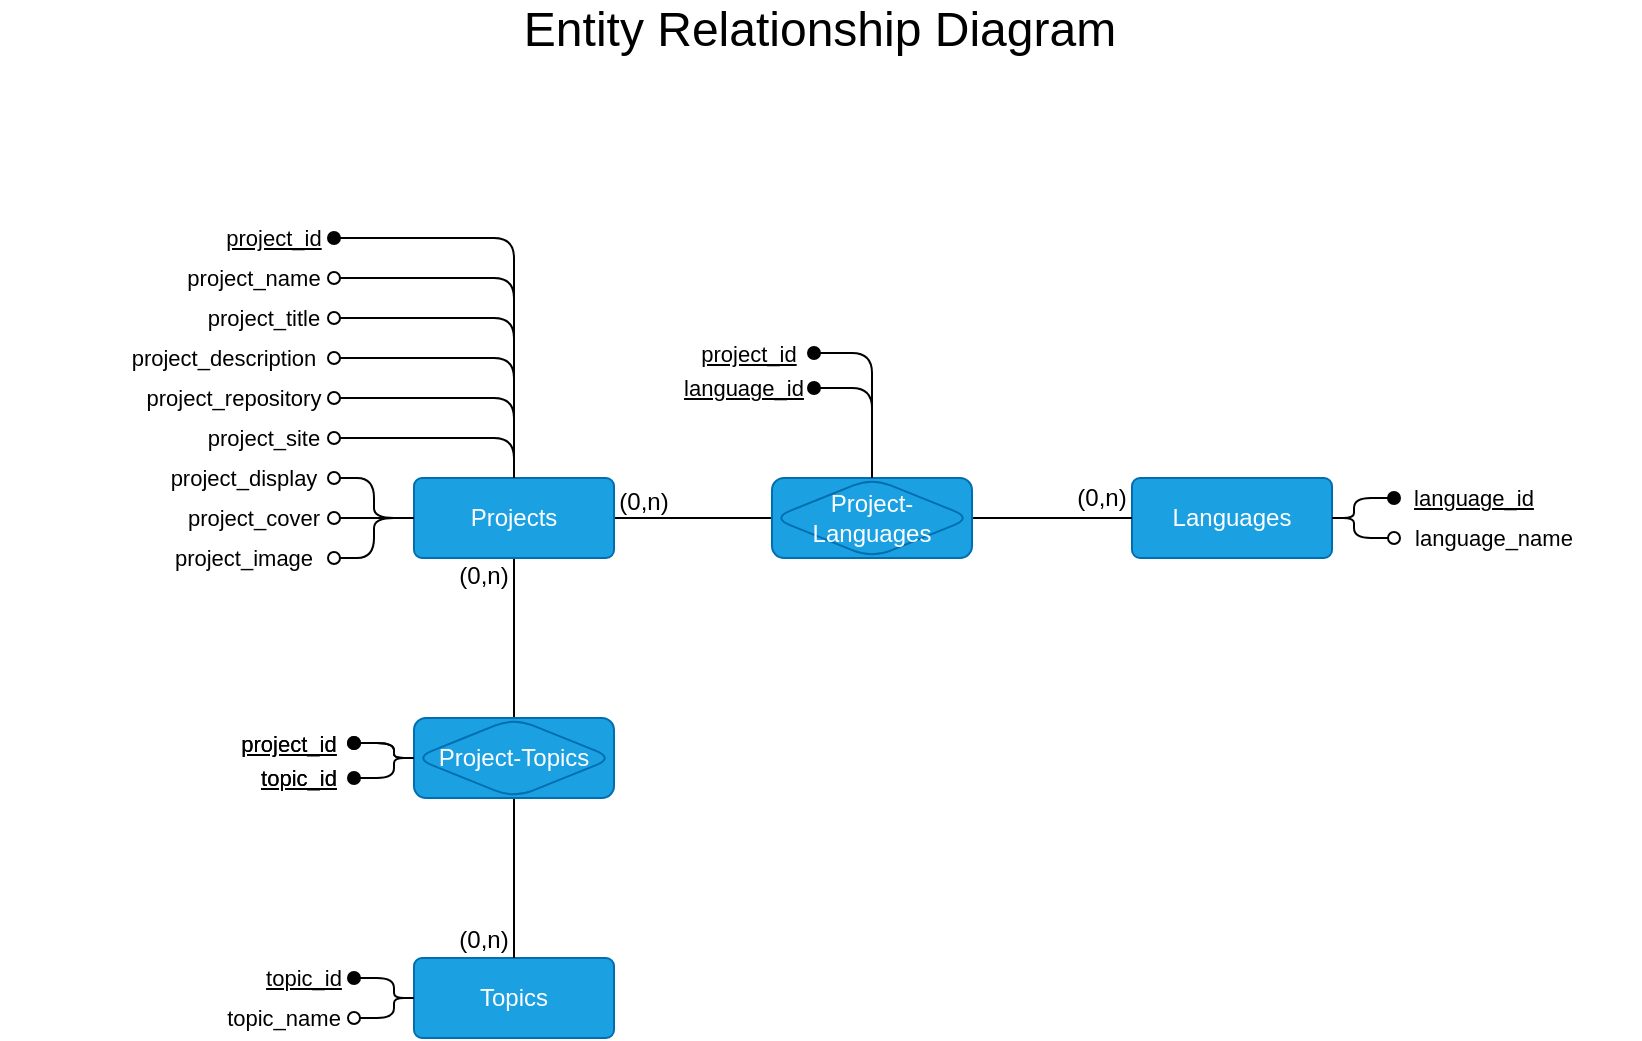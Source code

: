 <mxfile>
    <diagram name="Coredata" id="e56a1550-8fbb-45ad-956c-1786394a9013">
        <mxGraphModel dx="760" dy="686" grid="0" gridSize="10" guides="1" tooltips="1" connect="1" arrows="1" fold="1" page="1" pageScale="1" pageWidth="827" pageHeight="1169" background="#FFFFFF" math="0" shadow="0">
            <root>
                <mxCell id="0"/>
                <mxCell id="1" parent="0"/>
                <mxCell id="hAJHhIO74vFtWTL41Ozo-24" style="edgeStyle=orthogonalEdgeStyle;rounded=1;orthogonalLoop=1;jettySize=auto;html=1;entryX=0;entryY=0.5;entryDx=0;entryDy=0;strokeColor=#000000;endArrow=none;endFill=0;labelBackgroundColor=none;fontColor=#000000;" parent="1" source="hAJHhIO74vFtWTL41Ozo-11" target="hAJHhIO74vFtWTL41Ozo-17" edge="1">
                    <mxGeometry relative="1" as="geometry"/>
                </mxCell>
                <mxCell id="hAJHhIO74vFtWTL41Ozo-29" style="edgeStyle=orthogonalEdgeStyle;shape=connector;rounded=1;orthogonalLoop=1;jettySize=auto;html=1;entryX=0.5;entryY=0;entryDx=0;entryDy=0;labelBackgroundColor=none;strokeColor=#000000;fontFamily=Helvetica;fontSize=11;fontColor=#000000;endArrow=none;endFill=0;" parent="1" source="hAJHhIO74vFtWTL41Ozo-11" target="hAJHhIO74vFtWTL41Ozo-18" edge="1">
                    <mxGeometry relative="1" as="geometry"/>
                </mxCell>
                <mxCell id="hAJHhIO74vFtWTL41Ozo-11" value="Projects" style="rounded=1;arcSize=10;whiteSpace=wrap;html=1;align=center;glass=0;shadow=0;fillColor=#1ba1e2;strokeColor=#006EAF;fontColor=#FFFFFF;labelBackgroundColor=none;" parent="1" vertex="1">
                    <mxGeometry x="207" y="289" width="100" height="40" as="geometry"/>
                </mxCell>
                <mxCell id="hAJHhIO74vFtWTL41Ozo-12" value="Languages" style="rounded=1;arcSize=10;whiteSpace=wrap;html=1;align=center;fillColor=#1ba1e2;fillStyle=auto;fontColor=#FFFFFF;strokeColor=#006EAF;labelBackgroundColor=none;" parent="1" vertex="1">
                    <mxGeometry x="566" y="289" width="100" height="40" as="geometry"/>
                </mxCell>
                <mxCell id="hAJHhIO74vFtWTL41Ozo-13" value="Topics" style="rounded=1;arcSize=10;whiteSpace=wrap;html=1;align=center;fillColor=#1ba1e2;fillStyle=auto;fontColor=#FFFFFF;strokeColor=#006EAF;labelBackgroundColor=none;" parent="1" vertex="1">
                    <mxGeometry x="207" y="529" width="100" height="40" as="geometry"/>
                </mxCell>
                <mxCell id="hAJHhIO74vFtWTL41Ozo-25" style="edgeStyle=orthogonalEdgeStyle;rounded=1;orthogonalLoop=1;jettySize=auto;html=1;entryX=0;entryY=0.5;entryDx=0;entryDy=0;endArrow=none;endFill=0;labelBackgroundColor=none;fontColor=#000000;strokeColor=#000000;" parent="1" source="hAJHhIO74vFtWTL41Ozo-17" target="hAJHhIO74vFtWTL41Ozo-12" edge="1">
                    <mxGeometry relative="1" as="geometry"/>
                </mxCell>
                <mxCell id="hAJHhIO74vFtWTL41Ozo-17" value="Project-Languages" style="shape=associativeEntity;whiteSpace=wrap;html=1;align=center;rounded=1;fillColor=#1ba1e2;fontColor=#FFFFFF;strokeColor=#006EAF;labelBackgroundColor=none;" parent="1" vertex="1">
                    <mxGeometry x="386" y="289" width="100" height="40" as="geometry"/>
                </mxCell>
                <mxCell id="hAJHhIO74vFtWTL41Ozo-30" style="edgeStyle=orthogonalEdgeStyle;shape=connector;rounded=1;orthogonalLoop=1;jettySize=auto;html=1;entryX=0.5;entryY=0;entryDx=0;entryDy=0;labelBackgroundColor=none;strokeColor=#000000;fontFamily=Helvetica;fontSize=11;fontColor=#000000;endArrow=none;endFill=0;" parent="1" source="hAJHhIO74vFtWTL41Ozo-18" target="hAJHhIO74vFtWTL41Ozo-13" edge="1">
                    <mxGeometry relative="1" as="geometry"/>
                </mxCell>
                <mxCell id="hAJHhIO74vFtWTL41Ozo-18" value="Project-Topics" style="shape=associativeEntity;whiteSpace=wrap;html=1;align=center;rounded=1;fillColor=#1ba1e2;fontColor=#FFFFFF;strokeColor=#006EAF;labelBackgroundColor=none;" parent="1" vertex="1">
                    <mxGeometry x="207" y="409" width="100" height="40" as="geometry"/>
                </mxCell>
                <mxCell id="hAJHhIO74vFtWTL41Ozo-40" style="shape=connector;rounded=1;orthogonalLoop=1;jettySize=auto;html=1;labelBackgroundColor=none;strokeColor=#000000;fontFamily=Helvetica;fontSize=11;fontColor=#000000;endArrow=none;endFill=0;edgeStyle=orthogonalEdgeStyle;startArrow=oval;startFill=1;" parent="1" source="hAJHhIO74vFtWTL41Ozo-31" target="hAJHhIO74vFtWTL41Ozo-11" edge="1">
                    <mxGeometry relative="1" as="geometry"/>
                </mxCell>
                <mxCell id="hAJHhIO74vFtWTL41Ozo-31" value="project_id" style="ellipse;whiteSpace=wrap;html=1;align=center;fontFamily=Helvetica;fontSize=11;fillColor=none;strokeColor=none;fontStyle=4;horizontal=1;labelBackgroundColor=none;fontColor=#000000;" parent="1" vertex="1">
                    <mxGeometry x="107" y="159" width="60" height="20" as="geometry"/>
                </mxCell>
                <mxCell id="hAJHhIO74vFtWTL41Ozo-41" style="edgeStyle=orthogonalEdgeStyle;shape=connector;rounded=1;orthogonalLoop=1;jettySize=auto;html=1;labelBackgroundColor=none;strokeColor=#000000;fontFamily=Helvetica;fontSize=11;fontColor=#000000;endArrow=none;endFill=0;startArrow=oval;startFill=0;exitX=1;exitY=0.5;exitDx=0;exitDy=0;" parent="1" source="hAJHhIO74vFtWTL41Ozo-32" target="hAJHhIO74vFtWTL41Ozo-11" edge="1">
                    <mxGeometry relative="1" as="geometry">
                        <mxPoint x="167" y="189" as="sourcePoint"/>
                    </mxGeometry>
                </mxCell>
                <mxCell id="hAJHhIO74vFtWTL41Ozo-32" value="project_name" style="ellipse;whiteSpace=wrap;html=1;align=center;fontFamily=Helvetica;fontSize=11;fillColor=none;strokeColor=none;labelBackgroundColor=none;fontColor=#000000;" parent="1" vertex="1">
                    <mxGeometry x="87" y="179" width="80" height="20" as="geometry"/>
                </mxCell>
                <mxCell id="hAJHhIO74vFtWTL41Ozo-45" style="edgeStyle=orthogonalEdgeStyle;shape=connector;rounded=1;orthogonalLoop=1;jettySize=auto;html=1;labelBackgroundColor=none;strokeColor=#000000;fontFamily=Helvetica;fontSize=11;fontColor=#000000;startArrow=oval;startFill=0;endArrow=none;endFill=0;" parent="1" source="hAJHhIO74vFtWTL41Ozo-33" target="hAJHhIO74vFtWTL41Ozo-11" edge="1">
                    <mxGeometry relative="1" as="geometry"/>
                </mxCell>
                <mxCell id="hAJHhIO74vFtWTL41Ozo-33" value="project_title" style="ellipse;whiteSpace=wrap;html=1;align=center;fontFamily=Helvetica;fontSize=11;fillColor=none;strokeColor=none;labelBackgroundColor=none;fontColor=#000000;" parent="1" vertex="1">
                    <mxGeometry x="97" y="199" width="70" height="20" as="geometry"/>
                </mxCell>
                <mxCell id="hAJHhIO74vFtWTL41Ozo-43" style="edgeStyle=orthogonalEdgeStyle;shape=connector;rounded=1;orthogonalLoop=1;jettySize=auto;html=1;labelBackgroundColor=none;strokeColor=#000000;fontFamily=Helvetica;fontSize=11;fontColor=#000000;startArrow=oval;startFill=0;endArrow=none;endFill=0;" parent="1" source="hAJHhIO74vFtWTL41Ozo-34" target="hAJHhIO74vFtWTL41Ozo-11" edge="1">
                    <mxGeometry relative="1" as="geometry"/>
                </mxCell>
                <mxCell id="hAJHhIO74vFtWTL41Ozo-34" value="project_description" style="ellipse;whiteSpace=wrap;html=1;align=center;fontFamily=Helvetica;fontSize=11;fillColor=none;strokeColor=none;labelBackgroundColor=none;fontColor=#000000;" parent="1" vertex="1">
                    <mxGeometry x="57" y="219" width="110" height="20" as="geometry"/>
                </mxCell>
                <mxCell id="hAJHhIO74vFtWTL41Ozo-44" style="edgeStyle=orthogonalEdgeStyle;shape=connector;rounded=1;orthogonalLoop=1;jettySize=auto;html=1;labelBackgroundColor=none;strokeColor=#000000;fontFamily=Helvetica;fontSize=11;fontColor=#000000;startArrow=oval;startFill=0;endArrow=none;endFill=0;" parent="1" source="hAJHhIO74vFtWTL41Ozo-35" target="hAJHhIO74vFtWTL41Ozo-11" edge="1">
                    <mxGeometry relative="1" as="geometry"/>
                </mxCell>
                <mxCell id="hAJHhIO74vFtWTL41Ozo-35" value="project_repository" style="ellipse;whiteSpace=wrap;html=1;align=center;fontFamily=Helvetica;fontSize=11;fillColor=none;strokeColor=none;labelBackgroundColor=none;fontColor=#000000;" parent="1" vertex="1">
                    <mxGeometry x="67" y="239" width="100" height="20" as="geometry"/>
                </mxCell>
                <mxCell id="hAJHhIO74vFtWTL41Ozo-42" style="edgeStyle=orthogonalEdgeStyle;shape=connector;rounded=1;orthogonalLoop=1;jettySize=auto;html=1;labelBackgroundColor=none;strokeColor=#000000;fontFamily=Helvetica;fontSize=11;fontColor=#000000;startArrow=oval;startFill=0;endArrow=none;endFill=0;" parent="1" source="hAJHhIO74vFtWTL41Ozo-36" target="hAJHhIO74vFtWTL41Ozo-11" edge="1">
                    <mxGeometry relative="1" as="geometry"/>
                </mxCell>
                <mxCell id="hAJHhIO74vFtWTL41Ozo-36" value="project_site" style="ellipse;whiteSpace=wrap;html=1;align=center;fontFamily=Helvetica;fontSize=11;fillColor=none;strokeColor=none;labelBackgroundColor=none;fontColor=#000000;" parent="1" vertex="1">
                    <mxGeometry x="97" y="259" width="70" height="20" as="geometry"/>
                </mxCell>
                <mxCell id="hAJHhIO74vFtWTL41Ozo-48" style="edgeStyle=orthogonalEdgeStyle;shape=connector;rounded=1;orthogonalLoop=1;jettySize=auto;html=1;labelBackgroundColor=none;strokeColor=#000000;fontFamily=Helvetica;fontSize=11;fontColor=#000000;startArrow=oval;startFill=0;endArrow=none;endFill=0;" parent="1" source="hAJHhIO74vFtWTL41Ozo-37" target="hAJHhIO74vFtWTL41Ozo-11" edge="1">
                    <mxGeometry relative="1" as="geometry"/>
                </mxCell>
                <mxCell id="hAJHhIO74vFtWTL41Ozo-37" value="project_display" style="ellipse;whiteSpace=wrap;html=1;align=center;fontFamily=Helvetica;fontSize=11;fillColor=none;strokeColor=none;labelBackgroundColor=none;fontColor=#000000;" parent="1" vertex="1">
                    <mxGeometry x="77" y="279" width="90" height="20" as="geometry"/>
                </mxCell>
                <mxCell id="hAJHhIO74vFtWTL41Ozo-47" style="edgeStyle=orthogonalEdgeStyle;shape=connector;rounded=1;orthogonalLoop=1;jettySize=auto;html=1;labelBackgroundColor=none;strokeColor=#000000;fontFamily=Helvetica;fontSize=11;fontColor=#000000;startArrow=oval;startFill=0;endArrow=none;endFill=0;" parent="1" source="hAJHhIO74vFtWTL41Ozo-38" target="hAJHhIO74vFtWTL41Ozo-11" edge="1">
                    <mxGeometry relative="1" as="geometry"/>
                </mxCell>
                <mxCell id="hAJHhIO74vFtWTL41Ozo-38" value="project_cover" style="ellipse;whiteSpace=wrap;html=1;align=center;fontFamily=Helvetica;fontSize=11;fillColor=none;strokeColor=none;labelBackgroundColor=none;fontColor=#000000;" parent="1" vertex="1">
                    <mxGeometry x="87" y="299" width="80" height="20" as="geometry"/>
                </mxCell>
                <mxCell id="hAJHhIO74vFtWTL41Ozo-46" style="edgeStyle=orthogonalEdgeStyle;shape=connector;rounded=1;orthogonalLoop=1;jettySize=auto;html=1;labelBackgroundColor=none;strokeColor=#000000;fontFamily=Helvetica;fontSize=11;fontColor=#000000;startArrow=oval;startFill=0;endArrow=none;endFill=0;" parent="1" source="hAJHhIO74vFtWTL41Ozo-39" target="hAJHhIO74vFtWTL41Ozo-11" edge="1">
                    <mxGeometry relative="1" as="geometry"/>
                </mxCell>
                <mxCell id="hAJHhIO74vFtWTL41Ozo-39" value="project_image" style="ellipse;whiteSpace=wrap;html=1;align=center;fontFamily=Helvetica;fontSize=11;fillColor=none;strokeColor=none;labelBackgroundColor=none;fontColor=#000000;" parent="1" vertex="1">
                    <mxGeometry x="77" y="319" width="90" height="20" as="geometry"/>
                </mxCell>
                <mxCell id="hAJHhIO74vFtWTL41Ozo-50" style="edgeStyle=orthogonalEdgeStyle;shape=connector;rounded=1;orthogonalLoop=1;jettySize=auto;html=1;labelBackgroundColor=none;strokeColor=#000000;fontFamily=Helvetica;fontSize=11;fontColor=#000000;startArrow=oval;startFill=1;endArrow=none;endFill=0;" parent="1" source="hAJHhIO74vFtWTL41Ozo-49" target="hAJHhIO74vFtWTL41Ozo-12" edge="1">
                    <mxGeometry relative="1" as="geometry"/>
                </mxCell>
                <mxCell id="hAJHhIO74vFtWTL41Ozo-49" value="language_id" style="ellipse;whiteSpace=wrap;html=1;align=center;fontFamily=Helvetica;fontSize=11;fillColor=none;strokeColor=none;fontStyle=4;labelBackgroundColor=none;fontColor=#000000;" parent="1" vertex="1">
                    <mxGeometry x="697" y="289" width="80" height="20" as="geometry"/>
                </mxCell>
                <mxCell id="hAJHhIO74vFtWTL41Ozo-52" style="edgeStyle=orthogonalEdgeStyle;shape=connector;rounded=1;orthogonalLoop=1;jettySize=auto;html=1;labelBackgroundColor=none;strokeColor=#000000;fontFamily=Helvetica;fontSize=11;fontColor=#000000;startArrow=oval;startFill=0;endArrow=none;endFill=0;" parent="1" source="hAJHhIO74vFtWTL41Ozo-51" target="hAJHhIO74vFtWTL41Ozo-12" edge="1">
                    <mxGeometry relative="1" as="geometry"/>
                </mxCell>
                <mxCell id="hAJHhIO74vFtWTL41Ozo-51" value="language_name" style="ellipse;whiteSpace=wrap;html=1;align=center;fontFamily=Helvetica;fontSize=11;fillColor=none;strokeColor=none;fontColor=#000000;" parent="1" vertex="1">
                    <mxGeometry x="697" y="309" width="100" height="20" as="geometry"/>
                </mxCell>
                <mxCell id="hAJHhIO74vFtWTL41Ozo-55" style="edgeStyle=orthogonalEdgeStyle;shape=connector;rounded=1;orthogonalLoop=1;jettySize=auto;html=1;labelBackgroundColor=none;strokeColor=#000000;fontFamily=Helvetica;fontSize=11;fontColor=#000000;startArrow=oval;startFill=1;endArrow=none;endFill=0;" parent="1" source="hAJHhIO74vFtWTL41Ozo-53" target="hAJHhIO74vFtWTL41Ozo-13" edge="1">
                    <mxGeometry relative="1" as="geometry"/>
                </mxCell>
                <mxCell id="hAJHhIO74vFtWTL41Ozo-53" value="topic_id" style="ellipse;whiteSpace=wrap;html=1;align=center;fontFamily=Helvetica;fontSize=11;fillColor=none;strokeColor=none;fontStyle=4;labelBackgroundColor=none;fontColor=#000000;" parent="1" vertex="1">
                    <mxGeometry x="127" y="529" width="50" height="20" as="geometry"/>
                </mxCell>
                <mxCell id="hAJHhIO74vFtWTL41Ozo-56" style="edgeStyle=orthogonalEdgeStyle;shape=connector;rounded=1;orthogonalLoop=1;jettySize=auto;html=1;labelBackgroundColor=none;strokeColor=#000000;fontFamily=Helvetica;fontSize=11;fontColor=#000000;startArrow=oval;startFill=0;endArrow=none;endFill=0;" parent="1" source="hAJHhIO74vFtWTL41Ozo-54" target="hAJHhIO74vFtWTL41Ozo-13" edge="1">
                    <mxGeometry relative="1" as="geometry"/>
                </mxCell>
                <mxCell id="hAJHhIO74vFtWTL41Ozo-54" value="topic_name" style="ellipse;whiteSpace=wrap;html=1;align=center;fontFamily=Helvetica;fontSize=11;fillColor=none;strokeColor=none;labelBackgroundColor=none;fontColor=#000000;" parent="1" vertex="1">
                    <mxGeometry x="107" y="549" width="70" height="20" as="geometry"/>
                </mxCell>
                <mxCell id="hAJHhIO74vFtWTL41Ozo-61" style="edgeStyle=orthogonalEdgeStyle;shape=connector;rounded=1;orthogonalLoop=1;jettySize=auto;html=1;labelBackgroundColor=none;strokeColor=default;fontFamily=Helvetica;fontSize=11;fontColor=#000000;startArrow=oval;startFill=0;endArrow=none;endFill=0;" parent="1" source="hAJHhIO74vFtWTL41Ozo-58" target="hAJHhIO74vFtWTL41Ozo-18" edge="1">
                    <mxGeometry relative="1" as="geometry"/>
                </mxCell>
                <mxCell id="hAJHhIO74vFtWTL41Ozo-64" value="" style="edgeStyle=orthogonalEdgeStyle;shape=connector;rounded=1;orthogonalLoop=1;jettySize=auto;html=1;labelBackgroundColor=none;strokeColor=#000000;fontFamily=Helvetica;fontSize=11;fontColor=#000000;startArrow=oval;startFill=1;endArrow=none;endFill=0;" parent="1" source="hAJHhIO74vFtWTL41Ozo-58" target="hAJHhIO74vFtWTL41Ozo-18" edge="1">
                    <mxGeometry relative="1" as="geometry"/>
                </mxCell>
                <mxCell id="hAJHhIO74vFtWTL41Ozo-58" value="project_id" style="ellipse;whiteSpace=wrap;html=1;align=center;fontFamily=Helvetica;fontSize=11;fillColor=none;strokeColor=none;fontStyle=4;labelBackgroundColor=none;fontColor=#000000;" parent="1" vertex="1">
                    <mxGeometry x="112" y="414" width="65" height="15" as="geometry"/>
                </mxCell>
                <mxCell id="hAJHhIO74vFtWTL41Ozo-62" style="edgeStyle=orthogonalEdgeStyle;shape=connector;rounded=1;orthogonalLoop=1;jettySize=auto;html=1;labelBackgroundColor=none;strokeColor=#000000;fontFamily=Helvetica;fontSize=11;fontColor=#000000;startArrow=oval;startFill=1;endArrow=none;endFill=0;" parent="1" source="hAJHhIO74vFtWTL41Ozo-59" target="hAJHhIO74vFtWTL41Ozo-18" edge="1">
                    <mxGeometry relative="1" as="geometry"/>
                </mxCell>
                <mxCell id="hAJHhIO74vFtWTL41Ozo-59" value="topic_id" style="ellipse;whiteSpace=wrap;html=1;align=center;fontFamily=Helvetica;fontSize=11;fillColor=none;strokeColor=none;fontStyle=4;labelBackgroundColor=none;fontColor=#000000;" parent="1" vertex="1">
                    <mxGeometry x="122" y="429" width="55" height="20" as="geometry"/>
                </mxCell>
                <mxCell id="hAJHhIO74vFtWTL41Ozo-66" value="project_id" style="ellipse;whiteSpace=wrap;html=1;align=center;fontFamily=Helvetica;fontSize=11;fillColor=none;strokeColor=none;fontStyle=4;labelBackgroundColor=none;fontColor=#000000;" parent="1" vertex="1">
                    <mxGeometry x="112" y="414" width="65" height="15" as="geometry"/>
                </mxCell>
                <mxCell id="hAJHhIO74vFtWTL41Ozo-67" value="topic_id" style="ellipse;whiteSpace=wrap;html=1;align=center;fontFamily=Helvetica;fontSize=11;fillColor=none;strokeColor=none;fontStyle=4;labelBackgroundColor=none;fontColor=#000000;" parent="1" vertex="1">
                    <mxGeometry x="122" y="429" width="55" height="20" as="geometry"/>
                </mxCell>
                <mxCell id="hAJHhIO74vFtWTL41Ozo-75" style="edgeStyle=orthogonalEdgeStyle;shape=connector;rounded=1;orthogonalLoop=1;jettySize=auto;html=1;labelBackgroundColor=none;strokeColor=#000000;fontFamily=Helvetica;fontSize=11;fontColor=#000000;startArrow=oval;startFill=1;endArrow=none;endFill=0;exitX=1;exitY=0.5;exitDx=0;exitDy=0;" parent="1" source="hAJHhIO74vFtWTL41Ozo-69" target="hAJHhIO74vFtWTL41Ozo-17" edge="1">
                    <mxGeometry relative="1" as="geometry">
                        <mxPoint x="415" y="299" as="targetPoint"/>
                    </mxGeometry>
                </mxCell>
                <mxCell id="hAJHhIO74vFtWTL41Ozo-69" value="project_id" style="ellipse;whiteSpace=wrap;html=1;align=center;fontFamily=Helvetica;fontSize=11;fillColor=none;strokeColor=none;fontStyle=4;labelBackgroundColor=none;fontColor=#000000;" parent="1" vertex="1">
                    <mxGeometry x="342" y="219" width="65" height="15" as="geometry"/>
                </mxCell>
                <mxCell id="hAJHhIO74vFtWTL41Ozo-76" style="edgeStyle=orthogonalEdgeStyle;shape=connector;rounded=1;orthogonalLoop=1;jettySize=auto;html=1;labelBackgroundColor=none;strokeColor=#000000;fontFamily=Helvetica;fontSize=11;fontColor=#000000;startArrow=oval;startFill=1;endArrow=none;endFill=0;exitX=1;exitY=0.5;exitDx=0;exitDy=0;" parent="1" source="hAJHhIO74vFtWTL41Ozo-70" target="hAJHhIO74vFtWTL41Ozo-17" edge="1">
                    <mxGeometry relative="1" as="geometry"/>
                </mxCell>
                <mxCell id="hAJHhIO74vFtWTL41Ozo-70" value="language_id" style="ellipse;whiteSpace=wrap;html=1;align=center;fontFamily=Helvetica;fontSize=11;fillColor=none;strokeColor=none;fontStyle=4;labelBackgroundColor=none;fontColor=#000000;" parent="1" vertex="1">
                    <mxGeometry x="337" y="234" width="70" height="20" as="geometry"/>
                </mxCell>
                <mxCell id="4" value="&lt;font&gt;(0,n)&lt;/font&gt;" style="text;html=1;strokeColor=none;fillColor=none;align=center;verticalAlign=middle;whiteSpace=wrap;rounded=0;fontColor=#000000;labelBackgroundColor=none;" parent="1" vertex="1">
                    <mxGeometry x="307" y="293" width="30" height="15" as="geometry"/>
                </mxCell>
                <mxCell id="5" value="&lt;font&gt;(0,n)&lt;/font&gt;" style="text;html=1;strokeColor=none;fillColor=none;align=center;verticalAlign=middle;whiteSpace=wrap;rounded=0;fontColor=#000000;labelBackgroundColor=none;" parent="1" vertex="1">
                    <mxGeometry x="536" y="291.5" width="30" height="15" as="geometry"/>
                </mxCell>
                <mxCell id="6" value="&lt;font&gt;(0,n)&lt;/font&gt;" style="text;html=1;strokeColor=none;fillColor=none;align=center;verticalAlign=middle;whiteSpace=wrap;rounded=0;fontColor=#000000;labelBackgroundColor=none;" parent="1" vertex="1">
                    <mxGeometry x="227" y="330" width="30" height="15" as="geometry"/>
                </mxCell>
                <mxCell id="7" value="&lt;font&gt;(0,n)&lt;/font&gt;" style="text;html=1;strokeColor=none;fillColor=none;align=center;verticalAlign=middle;whiteSpace=wrap;rounded=0;fontColor=#000000;labelBackgroundColor=none;" parent="1" vertex="1">
                    <mxGeometry x="227" y="512" width="30" height="15" as="geometry"/>
                </mxCell>
                <mxCell id="8" value="&lt;font style=&quot;font-size: 24px;&quot;&gt;Entity Relationship Diagram&lt;/font&gt;" style="text;html=1;strokeColor=none;fillColor=none;align=center;verticalAlign=middle;whiteSpace=wrap;rounded=0;fontFamily=Helvetica;fontSize=12;fontColor=#000000;startSize=30;" vertex="1" parent="1">
                    <mxGeometry y="50" width="820" height="30" as="geometry"/>
                </mxCell>
            </root>
        </mxGraphModel>
    </diagram>
</mxfile>